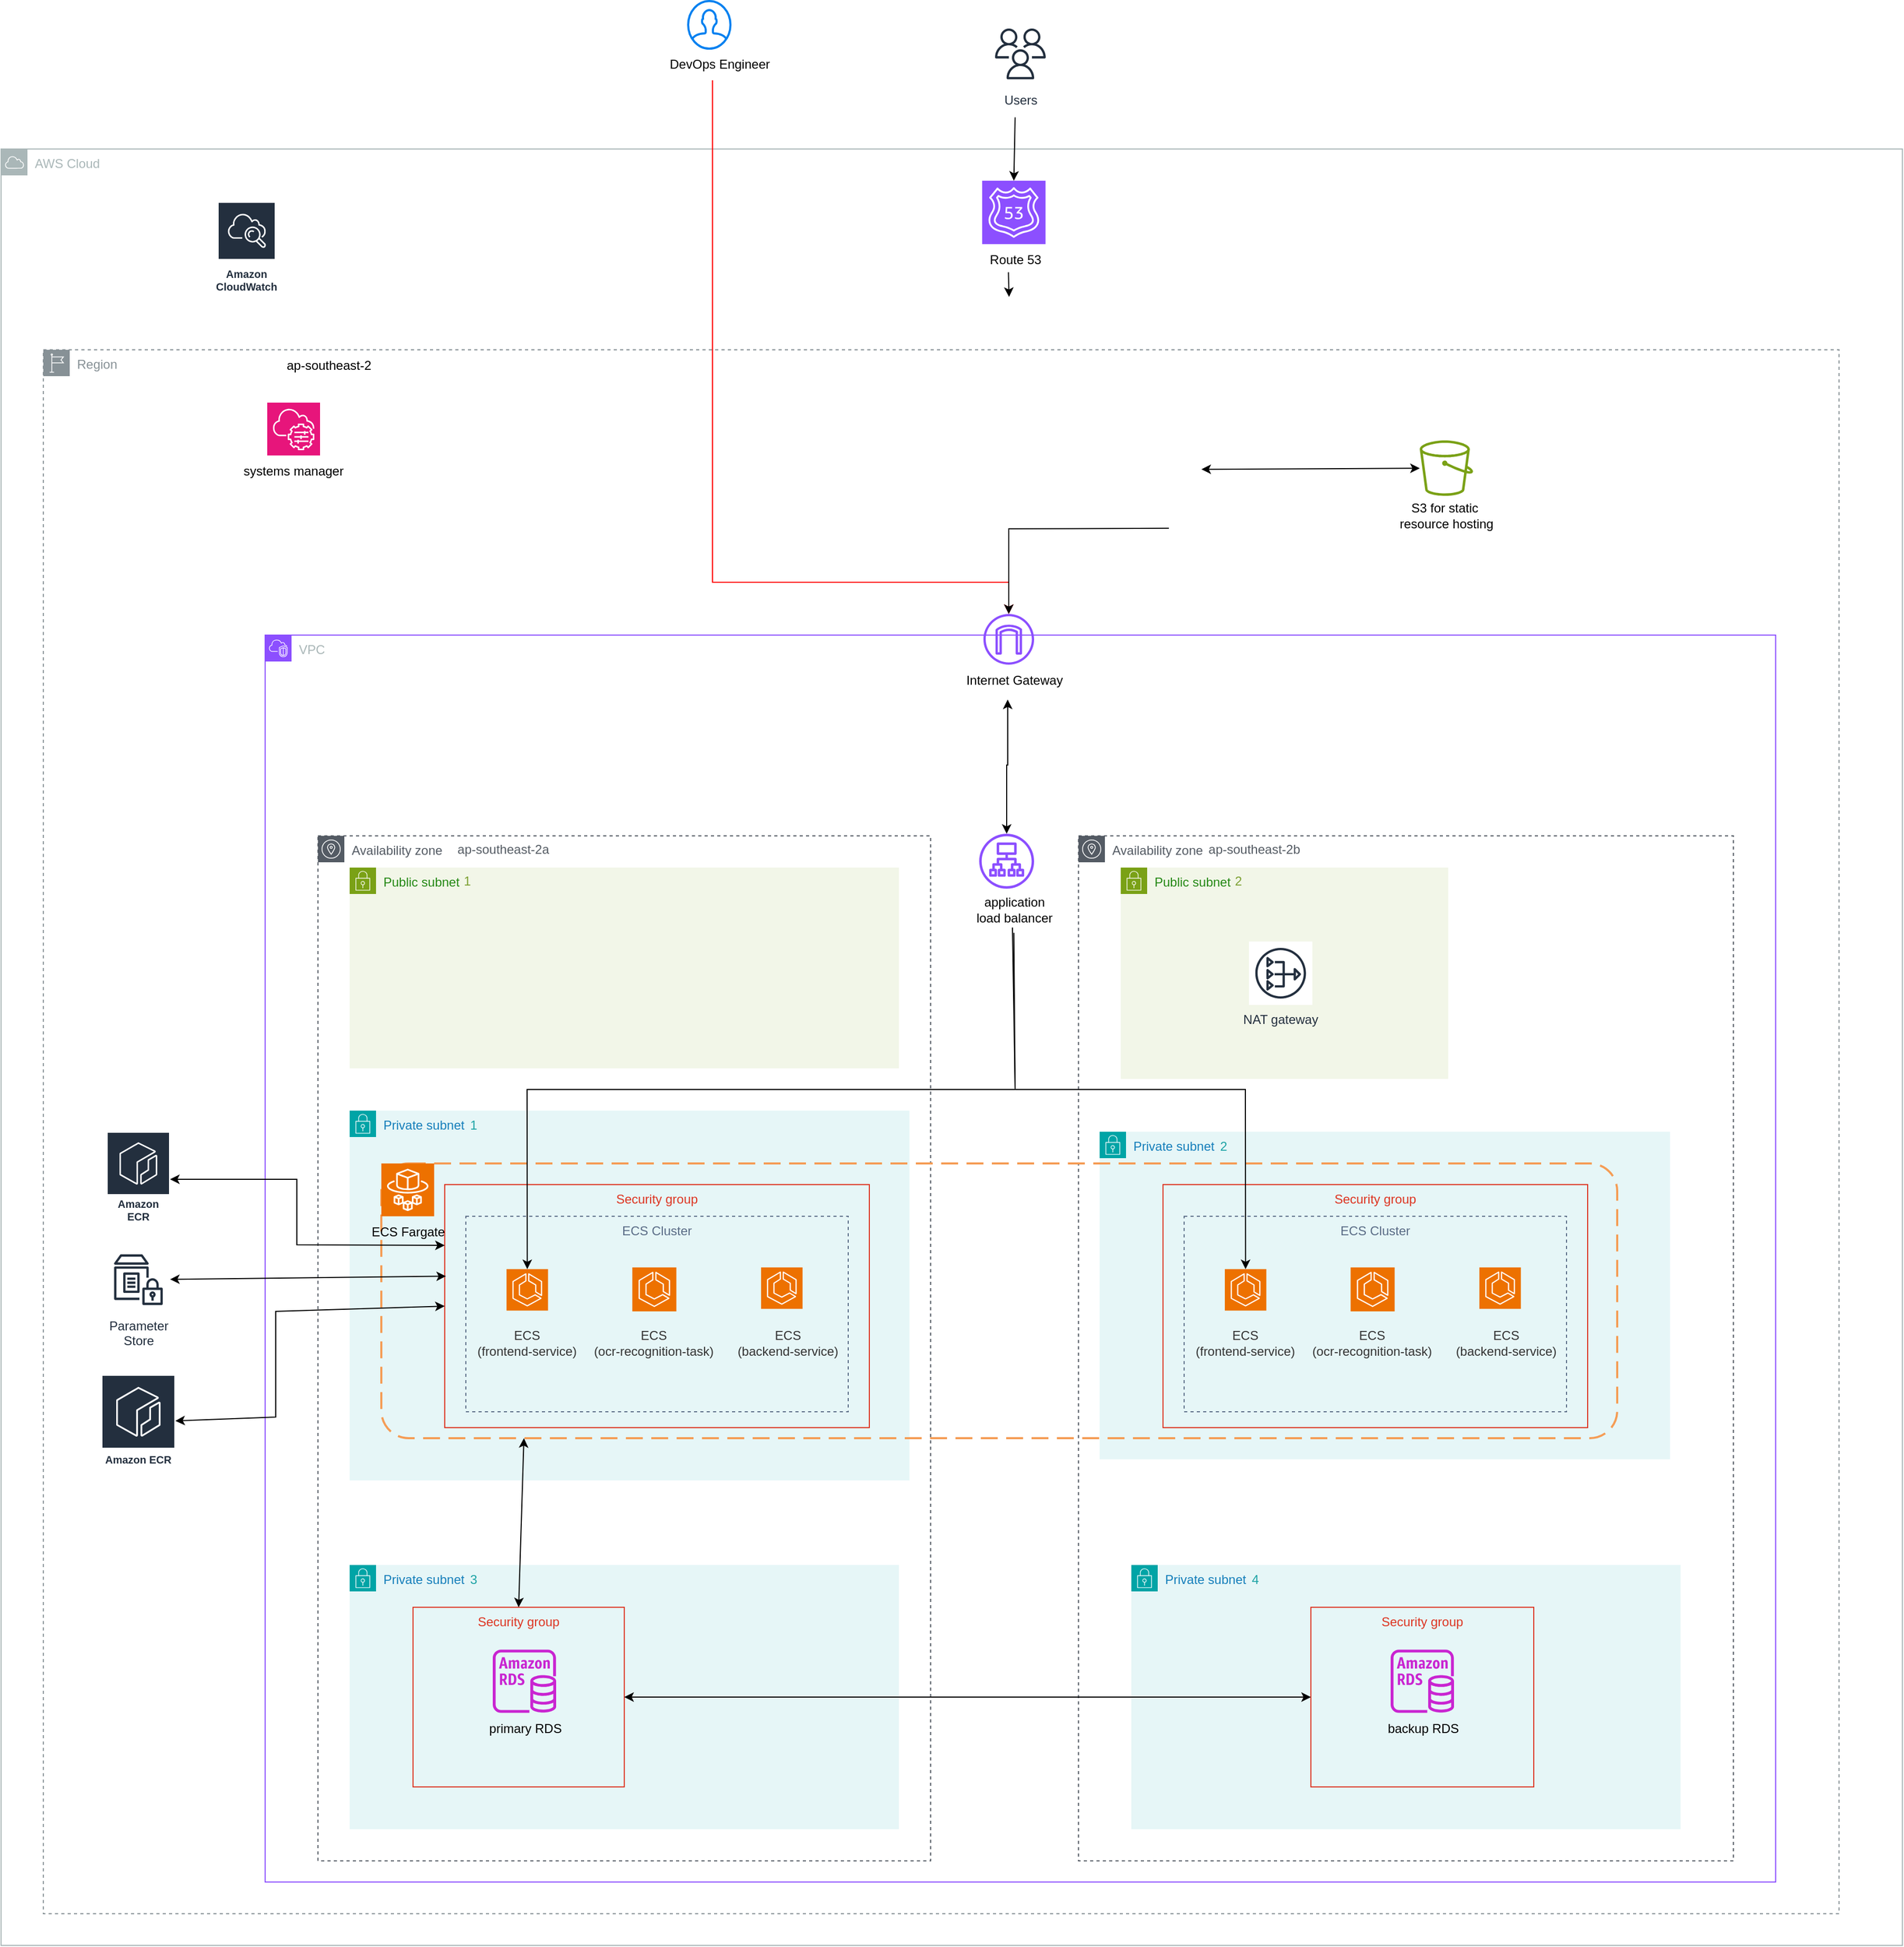 <mxfile version="27.0.6">
  <diagram name="Page-1" id="NZVvb-CScf5ZL6aB-f5V">
    <mxGraphModel dx="2335" dy="2182" grid="1" gridSize="10" guides="1" tooltips="1" connect="1" arrows="1" fold="1" page="1" pageScale="1" pageWidth="827" pageHeight="1169" background="#ffffff" math="0" shadow="0">
      <root>
        <mxCell id="0" />
        <mxCell id="1" parent="0" />
        <mxCell id="lHyy_BqDiXbWExlvF2zH-4" value="Private subnet" style="points=[[0,0],[0.25,0],[0.5,0],[0.75,0],[1,0],[1,0.25],[1,0.5],[1,0.75],[1,1],[0.75,1],[0.5,1],[0.25,1],[0,1],[0,0.75],[0,0.5],[0,0.25]];outlineConnect=0;gradientColor=none;html=1;whiteSpace=wrap;fontSize=12;fontStyle=0;container=1;pointerEvents=0;collapsible=0;recursiveResize=0;shape=mxgraph.aws4.group;grIcon=mxgraph.aws4.group_security_group;grStroke=0;strokeColor=#00A4A6;fillColor=#E6F6F7;verticalAlign=top;align=left;spacingLeft=30;fontColor=#147EBA;dashed=0;" vertex="1" parent="1">
          <mxGeometry x="350" y="830" width="540" height="310" as="geometry" />
        </mxCell>
        <mxCell id="lHyy_BqDiXbWExlvF2zH-5" value="2" style="text;html=1;align=center;verticalAlign=middle;resizable=0;points=[];autosize=1;strokeColor=none;fillColor=none;fontColor=#1DA3A5;" vertex="1" parent="lHyy_BqDiXbWExlvF2zH-4">
          <mxGeometry x="102" y="-1" width="30" height="30" as="geometry" />
        </mxCell>
        <mxCell id="5uDzMRbxscLC0Sf3smg1-1" value="Availability zone" style="sketch=0;outlineConnect=0;gradientColor=none;html=1;whiteSpace=wrap;fontSize=12;fontStyle=0;shape=mxgraph.aws4.group;grIcon=mxgraph.aws4.group_availability_zone;strokeColor=#545B64;fillColor=none;verticalAlign=top;align=left;spacingLeft=30;fontColor=#545B64;dashed=1;" parent="1" vertex="1">
          <mxGeometry x="-390" y="550" width="580" height="970" as="geometry" />
        </mxCell>
        <mxCell id="lHyy_BqDiXbWExlvF2zH-19" value="Security Group" style="fontStyle=0;verticalAlign=top;align=center;spacingTop=-2;fillColor=none;rounded=0;whiteSpace=wrap;html=1;strokeColor=#FF0000;strokeWidth=2;dashed=1;container=0;collapsible=0;expand=0;recursiveResize=0;" vertex="1" parent="1">
          <mxGeometry x="-310" y="840" width="440" height="280" as="geometry" />
        </mxCell>
        <mxCell id="5uDzMRbxscLC0Sf3smg1-2" value="AWS Cloud" style="sketch=0;outlineConnect=0;gradientColor=none;html=1;whiteSpace=wrap;fontSize=12;fontStyle=0;shape=mxgraph.aws4.group;grIcon=mxgraph.aws4.group_aws_cloud;strokeColor=#AAB7B8;fillColor=none;verticalAlign=top;align=left;spacingLeft=30;fontColor=#AAB7B8;dashed=0;" parent="1" vertex="1">
          <mxGeometry x="-690" y="-100" width="1800" height="1700" as="geometry" />
        </mxCell>
        <mxCell id="5uDzMRbxscLC0Sf3smg1-22" value="Availability zone" style="sketch=0;outlineConnect=0;gradientColor=none;html=1;whiteSpace=wrap;fontSize=12;fontStyle=0;shape=mxgraph.aws4.group;grIcon=mxgraph.aws4.group_availability_zone;strokeColor=#545B64;fillColor=none;verticalAlign=top;align=left;spacingLeft=30;fontColor=#545B64;dashed=1;" parent="1" vertex="1">
          <mxGeometry x="330" y="550" width="620" height="970" as="geometry" />
        </mxCell>
        <mxCell id="5uDzMRbxscLC0Sf3smg1-3" value="Region" style="sketch=0;outlineConnect=0;gradientColor=none;html=1;whiteSpace=wrap;fontSize=12;fontStyle=0;shape=mxgraph.aws4.group;grIcon=mxgraph.aws4.group_region;strokeColor=#879196;fillColor=none;verticalAlign=top;align=left;spacingLeft=30;fontColor=#879196;dashed=1;" parent="1" vertex="1">
          <mxGeometry x="-650" y="90" width="1700" height="1480" as="geometry" />
        </mxCell>
        <mxCell id="lHyy_BqDiXbWExlvF2zH-14" value="" style="rounded=1;arcSize=10;dashed=1;fillColor=none;gradientColor=none;dashPattern=8 3 1 3;strokeWidth=2;" vertex="1" parent="1">
          <mxGeometry x="-300" y="980" width="420" height="140" as="geometry" />
        </mxCell>
        <mxCell id="5uDzMRbxscLC0Sf3smg1-5" value="VPC" style="points=[[0,0],[0.25,0],[0.5,0],[0.75,0],[1,0],[1,0.25],[1,0.5],[1,0.75],[1,1],[0.75,1],[0.5,1],[0.25,1],[0,1],[0,0.75],[0,0.5],[0,0.25]];outlineConnect=0;gradientColor=none;html=1;whiteSpace=wrap;fontSize=12;fontStyle=0;container=0;pointerEvents=0;collapsible=0;recursiveResize=0;shape=mxgraph.aws4.group;grIcon=mxgraph.aws4.group_vpc2;strokeColor=#8C4FFF;fillColor=none;verticalAlign=top;align=left;spacingLeft=30;fontColor=#AAB7B8;dashed=0;" parent="1" vertex="1">
          <mxGeometry x="-440" y="360" width="1430" height="1180" as="geometry" />
        </mxCell>
        <mxCell id="5uDzMRbxscLC0Sf3smg1-4" value="ap-southeast-2" style="text;html=1;align=center;verticalAlign=middle;resizable=0;points=[];autosize=1;strokeColor=none;fillColor=none;" parent="1" vertex="1">
          <mxGeometry x="-430" y="90" width="100" height="30" as="geometry" />
        </mxCell>
        <mxCell id="5uDzMRbxscLC0Sf3smg1-6" value="Users" style="sketch=0;outlineConnect=0;fontColor=#232F3E;gradientColor=none;strokeColor=#232F3E;fillColor=#ffffff;dashed=0;verticalLabelPosition=bottom;verticalAlign=top;align=center;html=1;fontSize=12;fontStyle=0;aspect=fixed;shape=mxgraph.aws4.resourceIcon;resIcon=mxgraph.aws4.users;" parent="1" vertex="1">
          <mxGeometry x="245" y="-220" width="60" height="60" as="geometry" />
        </mxCell>
        <mxCell id="5uDzMRbxscLC0Sf3smg1-7" value="" style="endArrow=classic;html=1;rounded=0;entryX=0.5;entryY=0;entryDx=0;entryDy=0;entryPerimeter=0;" parent="1" target="5uDzMRbxscLC0Sf3smg1-10" edge="1">
          <mxGeometry width="50" height="50" relative="1" as="geometry">
            <mxPoint x="270" y="-130" as="sourcePoint" />
            <mxPoint x="160" y="340" as="targetPoint" />
          </mxGeometry>
        </mxCell>
        <mxCell id="5uDzMRbxscLC0Sf3smg1-8" value="" style="html=1;verticalLabelPosition=bottom;align=center;labelBackgroundColor=#ffffff;verticalAlign=top;strokeWidth=2;strokeColor=#0080F0;shadow=0;dashed=0;shape=mxgraph.ios7.icons.user;" parent="1" vertex="1">
          <mxGeometry x="-39.5" y="-240" width="40" height="45" as="geometry" />
        </mxCell>
        <mxCell id="5uDzMRbxscLC0Sf3smg1-9" value="DevOps Engineer" style="text;html=1;align=center;verticalAlign=middle;resizable=0;points=[];autosize=1;strokeColor=none;fillColor=none;" parent="1" vertex="1">
          <mxGeometry x="-70" y="-195" width="120" height="30" as="geometry" />
        </mxCell>
        <mxCell id="5uDzMRbxscLC0Sf3smg1-10" value="" style="sketch=0;points=[[0,0,0],[0.25,0,0],[0.5,0,0],[0.75,0,0],[1,0,0],[0,1,0],[0.25,1,0],[0.5,1,0],[0.75,1,0],[1,1,0],[0,0.25,0],[0,0.5,0],[0,0.75,0],[1,0.25,0],[1,0.5,0],[1,0.75,0]];outlineConnect=0;fontColor=#232F3E;fillColor=#8C4FFF;strokeColor=#ffffff;dashed=0;verticalLabelPosition=bottom;verticalAlign=top;align=center;html=1;fontSize=12;fontStyle=0;aspect=fixed;shape=mxgraph.aws4.resourceIcon;resIcon=mxgraph.aws4.route_53;" parent="1" vertex="1">
          <mxGeometry x="238.79" y="-70" width="60" height="60" as="geometry" />
        </mxCell>
        <mxCell id="5uDzMRbxscLC0Sf3smg1-11" value="Route 53" style="text;html=1;align=center;verticalAlign=middle;resizable=0;points=[];autosize=1;strokeColor=none;fillColor=none;" parent="1" vertex="1">
          <mxGeometry x="235" y="-10" width="70" height="30" as="geometry" />
        </mxCell>
        <mxCell id="5uDzMRbxscLC0Sf3smg1-12" value="" style="endArrow=classic;html=1;rounded=0;exitX=0.446;exitY=1;exitDx=0;exitDy=0;exitPerimeter=0;edgeStyle=orthogonalEdgeStyle;strokeColor=#FF0000;" parent="1" source="5uDzMRbxscLC0Sf3smg1-9" target="5uDzMRbxscLC0Sf3smg1-21" edge="1">
          <mxGeometry width="50" height="50" relative="1" as="geometry">
            <mxPoint x="91" y="80" as="sourcePoint" />
            <mxPoint x="141" y="30" as="targetPoint" />
            <Array as="points">
              <mxPoint x="-16" y="310" />
              <mxPoint x="264" y="310" />
            </Array>
          </mxGeometry>
        </mxCell>
        <mxCell id="5uDzMRbxscLC0Sf3smg1-14" value="" style="sketch=0;outlineConnect=0;fontColor=#232F3E;gradientColor=none;fillColor=#7AA116;strokeColor=none;dashed=0;verticalLabelPosition=bottom;verticalAlign=top;align=center;html=1;fontSize=12;fontStyle=0;aspect=fixed;pointerEvents=1;shape=mxgraph.aws4.bucket;" parent="1" vertex="1">
          <mxGeometry x="653.07" y="175.75" width="50.48" height="52.5" as="geometry" />
        </mxCell>
        <mxCell id="5uDzMRbxscLC0Sf3smg1-15" value="S3 for static&amp;nbsp;&lt;div&gt;resource hosting&lt;/div&gt;" style="text;html=1;align=center;verticalAlign=middle;resizable=0;points=[];autosize=1;strokeColor=none;fillColor=none;" parent="1" vertex="1">
          <mxGeometry x="623.31" y="227" width="110" height="40" as="geometry" />
        </mxCell>
        <mxCell id="5uDzMRbxscLC0Sf3smg1-19" value="Private subnet" style="points=[[0,0],[0.25,0],[0.5,0],[0.75,0],[1,0],[1,0.25],[1,0.5],[1,0.75],[1,1],[0.75,1],[0.5,1],[0.25,1],[0,1],[0,0.75],[0,0.5],[0,0.25]];outlineConnect=0;gradientColor=none;html=1;whiteSpace=wrap;fontSize=12;fontStyle=0;container=1;pointerEvents=0;collapsible=0;recursiveResize=0;shape=mxgraph.aws4.group;grIcon=mxgraph.aws4.group_security_group;grStroke=0;strokeColor=#00A4A6;fillColor=#E6F6F7;verticalAlign=top;align=left;spacingLeft=30;fontColor=#147EBA;dashed=0;" parent="1" vertex="1">
          <mxGeometry x="-360" y="810" width="530" height="350" as="geometry" />
        </mxCell>
        <mxCell id="lHyy_BqDiXbWExlvF2zH-26" value="" style="rounded=1;arcSize=10;dashed=1;strokeColor=#F59D56;fillColor=none;gradientColor=none;dashPattern=8 4;strokeWidth=2;" vertex="1" parent="5uDzMRbxscLC0Sf3smg1-19">
          <mxGeometry x="30" y="50" width="1170" height="260" as="geometry" />
        </mxCell>
        <mxCell id="5uDzMRbxscLC0Sf3smg1-20" value="1" style="text;html=1;align=center;verticalAlign=middle;resizable=0;points=[];autosize=1;strokeColor=none;fillColor=none;fontColor=#1DA3A5;" parent="5uDzMRbxscLC0Sf3smg1-19" vertex="1">
          <mxGeometry x="102" y="-1" width="30" height="30" as="geometry" />
        </mxCell>
        <mxCell id="lHyy_BqDiXbWExlvF2zH-35" value="" style="group" vertex="1" connectable="0" parent="5uDzMRbxscLC0Sf3smg1-19">
          <mxGeometry x="90" y="70" width="402" height="230" as="geometry" />
        </mxCell>
        <mxCell id="lHyy_BqDiXbWExlvF2zH-32" value="Security group" style="fillColor=none;strokeColor=#DD3522;verticalAlign=top;fontStyle=0;fontColor=#DD3522;whiteSpace=wrap;html=1;" vertex="1" parent="lHyy_BqDiXbWExlvF2zH-35">
          <mxGeometry width="402" height="230" as="geometry" />
        </mxCell>
        <mxCell id="lHyy_BqDiXbWExlvF2zH-33" value="ECS Cluster" style="fillColor=none;strokeColor=#5A6C86;dashed=1;verticalAlign=top;fontStyle=0;fontColor=#5A6C86;whiteSpace=wrap;html=1;" vertex="1" parent="lHyy_BqDiXbWExlvF2zH-35">
          <mxGeometry x="20" y="30" width="362" height="185" as="geometry" />
        </mxCell>
        <mxCell id="lHyy_BqDiXbWExlvF2zH-16" value="ECS&lt;div&gt;(frontend-service)&lt;/div&gt;" style="whiteSpace=wrap;html=1;fillColor=none;fontColor=#333333;strokeColor=none;" vertex="1" parent="lHyy_BqDiXbWExlvF2zH-35">
          <mxGeometry x="23.18" y="140" width="110" height="19.41" as="geometry" />
        </mxCell>
        <mxCell id="lHyy_BqDiXbWExlvF2zH-17" value="" style="sketch=0;points=[[0,0,0],[0.25,0,0],[0.5,0,0],[0.75,0,0],[1,0,0],[0,1,0],[0.25,1,0],[0.5,1,0],[0.75,1,0],[1,1,0],[0,0.25,0],[0,0.5,0],[0,0.75,0],[1,0.25,0],[1,0.5,0],[1,0.75,0]];outlineConnect=0;fontColor=#232F3E;fillColor=#ED7100;strokeColor=#ffffff;dashed=0;verticalLabelPosition=bottom;verticalAlign=top;align=center;html=1;fontSize=12;fontStyle=0;aspect=fixed;shape=mxgraph.aws4.resourceIcon;resIcon=mxgraph.aws4.ecs;" vertex="1" parent="lHyy_BqDiXbWExlvF2zH-35">
          <mxGeometry x="58.54" y="80.003" width="39.286" height="39.286" as="geometry" />
        </mxCell>
        <mxCell id="lHyy_BqDiXbWExlvF2zH-8" value="" style="group" vertex="1" connectable="0" parent="lHyy_BqDiXbWExlvF2zH-35">
          <mxGeometry x="272" y="60" width="130" height="110" as="geometry" />
        </mxCell>
        <mxCell id="lHyy_BqDiXbWExlvF2zH-9" value="ECS&lt;div&gt;(backend-service)&lt;/div&gt;" style="whiteSpace=wrap;html=1;fillColor=none;fontColor=#333333;strokeColor=none;" vertex="1" parent="lHyy_BqDiXbWExlvF2zH-8">
          <mxGeometry x="-12" y="80" width="130" height="19.41" as="geometry" />
        </mxCell>
        <mxCell id="lHyy_BqDiXbWExlvF2zH-10" value="" style="sketch=0;points=[[0,0,0],[0.25,0,0],[0.5,0,0],[0.75,0,0],[1,0,0],[0,1,0],[0.25,1,0],[0.5,1,0],[0.75,1,0],[1,1,0],[0,0.25,0],[0,0.5,0],[0,0.75,0],[1,0.25,0],[1,0.5,0],[1,0.75,0]];outlineConnect=0;fontColor=#232F3E;fillColor=#ED7100;strokeColor=#ffffff;dashed=0;verticalLabelPosition=bottom;verticalAlign=top;align=center;html=1;fontSize=12;fontStyle=0;aspect=fixed;shape=mxgraph.aws4.resourceIcon;resIcon=mxgraph.aws4.ecs;" vertex="1" parent="lHyy_BqDiXbWExlvF2zH-8">
          <mxGeometry x="27.5" y="18.333" width="39.286" height="39.286" as="geometry" />
        </mxCell>
        <mxCell id="5uDzMRbxscLC0Sf3smg1-51" value="" style="group" parent="lHyy_BqDiXbWExlvF2zH-8" vertex="1" connectable="0">
          <mxGeometry x="-122" width="140" height="110" as="geometry" />
        </mxCell>
        <mxCell id="5uDzMRbxscLC0Sf3smg1-54" value="ECS&lt;div&gt;(ocr-recognition-task)&lt;/div&gt;" style="whiteSpace=wrap;html=1;fillColor=none;fontColor=#333333;strokeColor=none;" parent="5uDzMRbxscLC0Sf3smg1-51" vertex="1">
          <mxGeometry x="-21.538" y="80" width="140" height="19.41" as="geometry" />
        </mxCell>
        <mxCell id="lHyy_BqDiXbWExlvF2zH-3" value="" style="sketch=0;points=[[0,0,0],[0.25,0,0],[0.5,0,0],[0.75,0,0],[1,0,0],[0,1,0],[0.25,1,0],[0.5,1,0],[0.75,1,0],[1,1,0],[0,0.25,0],[0,0.5,0],[0,0.75,0],[1,0.25,0],[1,0.5,0],[1,0.75,0]];outlineConnect=0;fontColor=#232F3E;fillColor=#ED7100;strokeColor=#ffffff;dashed=0;verticalLabelPosition=bottom;verticalAlign=top;align=center;html=1;fontSize=12;fontStyle=0;aspect=fixed;shape=mxgraph.aws4.resourceIcon;resIcon=mxgraph.aws4.ecs;" vertex="1" parent="5uDzMRbxscLC0Sf3smg1-51">
          <mxGeometry x="27.63" y="18.33" width="41.67" height="41.67" as="geometry" />
        </mxCell>
        <mxCell id="5uDzMRbxscLC0Sf3smg1-17" value="" style="endArrow=classic;startArrow=classic;html=1;rounded=0;" parent="1" target="5uDzMRbxscLC0Sf3smg1-14" edge="1">
          <mxGeometry width="50" height="50" relative="1" as="geometry">
            <mxPoint x="446.384" y="203.133" as="sourcePoint" />
            <mxPoint x="128.31" y="182" as="targetPoint" />
          </mxGeometry>
        </mxCell>
        <mxCell id="5uDzMRbxscLC0Sf3smg1-21" value="" style="sketch=0;outlineConnect=0;fontColor=#232F3E;gradientColor=none;fillColor=#8C4FFF;strokeColor=none;dashed=0;verticalLabelPosition=bottom;verticalAlign=top;align=center;html=1;fontSize=12;fontStyle=0;aspect=fixed;pointerEvents=1;shape=mxgraph.aws4.internet_gateway;" parent="1" vertex="1">
          <mxGeometry x="240.0" y="340" width="48" height="48" as="geometry" />
        </mxCell>
        <mxCell id="5uDzMRbxscLC0Sf3smg1-23" value="Internet Gateway" style="text;html=1;align=center;verticalAlign=middle;resizable=0;points=[];autosize=1;strokeColor=none;fillColor=none;" parent="1" vertex="1">
          <mxGeometry x="213.79" y="388" width="110" height="30" as="geometry" />
        </mxCell>
        <mxCell id="5uDzMRbxscLC0Sf3smg1-24" value="Public subnet" style="points=[[0,0],[0.25,0],[0.5,0],[0.75,0],[1,0],[1,0.25],[1,0.5],[1,0.75],[1,1],[0.75,1],[0.5,1],[0.25,1],[0,1],[0,0.75],[0,0.5],[0,0.25]];outlineConnect=0;gradientColor=none;html=1;whiteSpace=wrap;fontSize=12;fontStyle=0;container=1;pointerEvents=0;collapsible=0;recursiveResize=0;shape=mxgraph.aws4.group;grIcon=mxgraph.aws4.group_security_group;grStroke=0;strokeColor=#7AA116;fillColor=#F2F6E8;verticalAlign=top;align=left;spacingLeft=30;fontColor=#248814;dashed=0;" parent="1" vertex="1">
          <mxGeometry x="-360" y="580" width="520" height="190" as="geometry" />
        </mxCell>
        <mxCell id="5uDzMRbxscLC0Sf3smg1-25" value="1" style="text;html=1;align=center;verticalAlign=middle;resizable=0;points=[];autosize=1;strokeColor=none;fillColor=none;fontColor=#7CA032;" parent="5uDzMRbxscLC0Sf3smg1-24" vertex="1">
          <mxGeometry x="96" y="-2" width="30" height="30" as="geometry" />
        </mxCell>
        <mxCell id="5uDzMRbxscLC0Sf3smg1-29" value="Public subnet" style="points=[[0,0],[0.25,0],[0.5,0],[0.75,0],[1,0],[1,0.25],[1,0.5],[1,0.75],[1,1],[0.75,1],[0.5,1],[0.25,1],[0,1],[0,0.75],[0,0.5],[0,0.25]];outlineConnect=0;gradientColor=none;html=1;whiteSpace=wrap;fontSize=12;fontStyle=0;container=1;pointerEvents=0;collapsible=0;recursiveResize=0;shape=mxgraph.aws4.group;grIcon=mxgraph.aws4.group_security_group;grStroke=0;strokeColor=#7AA116;fillColor=#F2F6E8;verticalAlign=top;align=left;spacingLeft=30;fontColor=#248814;dashed=0;" parent="1" vertex="1">
          <mxGeometry x="370" y="580" width="310" height="200" as="geometry" />
        </mxCell>
        <mxCell id="5uDzMRbxscLC0Sf3smg1-30" value="2" style="text;html=1;align=center;verticalAlign=middle;resizable=0;points=[];autosize=1;strokeColor=none;fillColor=none;fontColor=#7CA032;" parent="5uDzMRbxscLC0Sf3smg1-29" vertex="1">
          <mxGeometry x="96" y="-2" width="30" height="30" as="geometry" />
        </mxCell>
        <mxCell id="5uDzMRbxscLC0Sf3smg1-31" value="Private subnet" style="points=[[0,0],[0.25,0],[0.5,0],[0.75,0],[1,0],[1,0.25],[1,0.5],[1,0.75],[1,1],[0.75,1],[0.5,1],[0.25,1],[0,1],[0,0.75],[0,0.5],[0,0.25]];outlineConnect=0;gradientColor=none;html=1;whiteSpace=wrap;fontSize=12;fontStyle=0;container=1;pointerEvents=0;collapsible=0;recursiveResize=0;shape=mxgraph.aws4.group;grIcon=mxgraph.aws4.group_security_group;grStroke=0;strokeColor=#00A4A6;fillColor=#E6F6F7;verticalAlign=top;align=left;spacingLeft=30;fontColor=#147EBA;dashed=0;" parent="1" vertex="1">
          <mxGeometry x="-360" y="1240" width="520" height="250" as="geometry" />
        </mxCell>
        <mxCell id="5uDzMRbxscLC0Sf3smg1-32" value="Security group" style="fillColor=none;strokeColor=#DD3522;verticalAlign=top;fontStyle=0;fontColor=#DD3522;whiteSpace=wrap;html=1;" parent="5uDzMRbxscLC0Sf3smg1-31" vertex="1">
          <mxGeometry x="60" y="40" width="200" height="170" as="geometry" />
        </mxCell>
        <mxCell id="5uDzMRbxscLC0Sf3smg1-33" value="3" style="text;html=1;align=center;verticalAlign=middle;resizable=0;points=[];autosize=1;strokeColor=none;fillColor=none;fontColor=#1DA3A5;" parent="5uDzMRbxscLC0Sf3smg1-31" vertex="1">
          <mxGeometry x="102" y="-1" width="30" height="30" as="geometry" />
        </mxCell>
        <mxCell id="5uDzMRbxscLC0Sf3smg1-34" value="" style="sketch=0;outlineConnect=0;fontColor=#232F3E;gradientColor=none;fillColor=#C925D1;strokeColor=none;dashed=0;verticalLabelPosition=bottom;verticalAlign=top;align=center;html=1;fontSize=12;fontStyle=0;aspect=fixed;pointerEvents=1;shape=mxgraph.aws4.rds_instance;" parent="5uDzMRbxscLC0Sf3smg1-31" vertex="1">
          <mxGeometry x="135.5" y="80" width="60" height="60" as="geometry" />
        </mxCell>
        <mxCell id="5uDzMRbxscLC0Sf3smg1-35" value="primary RDS" style="text;html=1;align=center;verticalAlign=middle;resizable=0;points=[];autosize=1;strokeColor=none;fillColor=none;" parent="5uDzMRbxscLC0Sf3smg1-31" vertex="1">
          <mxGeometry x="120.5" y="140" width="90" height="30" as="geometry" />
        </mxCell>
        <mxCell id="5uDzMRbxscLC0Sf3smg1-36" value="Private subnet" style="points=[[0,0],[0.25,0],[0.5,0],[0.75,0],[1,0],[1,0.25],[1,0.5],[1,0.75],[1,1],[0.75,1],[0.5,1],[0.25,1],[0,1],[0,0.75],[0,0.5],[0,0.25]];outlineConnect=0;gradientColor=none;html=1;whiteSpace=wrap;fontSize=12;fontStyle=0;container=1;pointerEvents=0;collapsible=0;recursiveResize=0;shape=mxgraph.aws4.group;grIcon=mxgraph.aws4.group_security_group;grStroke=0;strokeColor=#00A4A6;fillColor=#E6F6F7;verticalAlign=top;align=left;spacingLeft=30;fontColor=#147EBA;dashed=0;" parent="1" vertex="1">
          <mxGeometry x="380" y="1240" width="520" height="250" as="geometry" />
        </mxCell>
        <mxCell id="5uDzMRbxscLC0Sf3smg1-37" value="4" style="text;html=1;align=center;verticalAlign=middle;resizable=0;points=[];autosize=1;strokeColor=none;fillColor=none;fontColor=#1DA3A5;" parent="5uDzMRbxscLC0Sf3smg1-36" vertex="1">
          <mxGeometry x="102" y="-1" width="30" height="30" as="geometry" />
        </mxCell>
        <mxCell id="5uDzMRbxscLC0Sf3smg1-38" value="Security group" style="fillColor=none;strokeColor=#DD3522;verticalAlign=top;fontStyle=0;fontColor=#DD3522;whiteSpace=wrap;html=1;" parent="5uDzMRbxscLC0Sf3smg1-36" vertex="1">
          <mxGeometry x="170" y="40" width="211" height="170" as="geometry" />
        </mxCell>
        <mxCell id="5uDzMRbxscLC0Sf3smg1-45" value="" style="sketch=0;outlineConnect=0;fontColor=#232F3E;gradientColor=none;fillColor=#C925D1;strokeColor=none;dashed=0;verticalLabelPosition=bottom;verticalAlign=top;align=center;html=1;fontSize=12;fontStyle=0;aspect=fixed;pointerEvents=1;shape=mxgraph.aws4.rds_instance;" parent="5uDzMRbxscLC0Sf3smg1-36" vertex="1">
          <mxGeometry x="245.5" y="80" width="60" height="60" as="geometry" />
        </mxCell>
        <mxCell id="5uDzMRbxscLC0Sf3smg1-58" value="backup RDS" style="text;html=1;align=center;verticalAlign=middle;resizable=0;points=[];autosize=1;strokeColor=none;fillColor=none;" parent="5uDzMRbxscLC0Sf3smg1-36" vertex="1">
          <mxGeometry x="230.5" y="140" width="90" height="30" as="geometry" />
        </mxCell>
        <mxCell id="5uDzMRbxscLC0Sf3smg1-39" value="" style="endArrow=classic;html=1;rounded=0;exitX=0.51;exitY=0.897;exitDx=0;exitDy=0;exitPerimeter=0;edgeStyle=orthogonalEdgeStyle;" parent="1" target="5uDzMRbxscLC0Sf3smg1-21" edge="1">
          <mxGeometry width="50" height="50" relative="1" as="geometry">
            <mxPoint x="415.59" y="258.91" as="sourcePoint" />
            <mxPoint x="284.39" y="374" as="targetPoint" />
          </mxGeometry>
        </mxCell>
        <mxCell id="5uDzMRbxscLC0Sf3smg1-40" value="ap-southeast-2a" style="text;html=1;align=center;verticalAlign=middle;resizable=0;points=[];autosize=1;strokeColor=none;fillColor=none;fontColor=#545B63;" parent="1" vertex="1">
          <mxGeometry x="-270" y="548" width="110" height="30" as="geometry" />
        </mxCell>
        <mxCell id="5uDzMRbxscLC0Sf3smg1-41" value="ap-southeast-2b" style="text;html=1;align=center;verticalAlign=middle;resizable=0;points=[];autosize=1;strokeColor=none;fillColor=none;fontColor=#545B63;" parent="1" vertex="1">
          <mxGeometry x="441.39" y="548" width="110" height="30" as="geometry" />
        </mxCell>
        <mxCell id="5uDzMRbxscLC0Sf3smg1-42" value="" style="sketch=0;outlineConnect=0;fontColor=#232F3E;gradientColor=none;fillColor=#8C4FFF;strokeColor=none;dashed=0;verticalLabelPosition=bottom;verticalAlign=top;align=center;html=1;fontSize=12;fontStyle=0;aspect=fixed;pointerEvents=1;shape=mxgraph.aws4.application_load_balancer;" parent="1" vertex="1">
          <mxGeometry x="236" y="548" width="52" height="52" as="geometry" />
        </mxCell>
        <mxCell id="5uDzMRbxscLC0Sf3smg1-43" value="application&lt;div&gt;load balancer&lt;/div&gt;" style="text;html=1;align=center;verticalAlign=middle;resizable=0;points=[];autosize=1;strokeColor=none;fillColor=none;" parent="1" vertex="1">
          <mxGeometry x="218.79" y="600" width="100" height="40" as="geometry" />
        </mxCell>
        <mxCell id="5uDzMRbxscLC0Sf3smg1-44" value="NAT gateway" style="sketch=0;outlineConnect=0;fontColor=#232F3E;gradientColor=none;strokeColor=#232F3E;fillColor=#ffffff;dashed=0;verticalLabelPosition=bottom;verticalAlign=top;align=center;html=1;fontSize=12;fontStyle=0;aspect=fixed;shape=mxgraph.aws4.resourceIcon;resIcon=mxgraph.aws4.nat_gateway;" parent="1" vertex="1">
          <mxGeometry x="491.39" y="650" width="60" height="60" as="geometry" />
        </mxCell>
        <mxCell id="5uDzMRbxscLC0Sf3smg1-59" value="" style="endArrow=classic;startArrow=classic;html=1;rounded=0;exitX=0.5;exitY=0;exitDx=0;exitDy=0;entryX=0.25;entryY=1;entryDx=0;entryDy=0;" parent="1" source="5uDzMRbxscLC0Sf3smg1-32" target="lHyy_BqDiXbWExlvF2zH-14" edge="1">
          <mxGeometry width="50" height="50" relative="1" as="geometry">
            <mxPoint x="270" y="1010" as="sourcePoint" />
            <mxPoint x="-200" y="1080.0" as="targetPoint" />
          </mxGeometry>
        </mxCell>
        <mxCell id="5uDzMRbxscLC0Sf3smg1-60" value="" style="endArrow=classic;startArrow=classic;html=1;rounded=0;exitX=1;exitY=0.5;exitDx=0;exitDy=0;entryX=0;entryY=0.5;entryDx=0;entryDy=0;" parent="1" source="5uDzMRbxscLC0Sf3smg1-32" target="5uDzMRbxscLC0Sf3smg1-38" edge="1">
          <mxGeometry width="50" height="50" relative="1" as="geometry">
            <mxPoint x="270" y="1010" as="sourcePoint" />
            <mxPoint x="320" y="960" as="targetPoint" />
          </mxGeometry>
        </mxCell>
        <mxCell id="5uDzMRbxscLC0Sf3smg1-62" value="" style="endArrow=classic;html=1;rounded=0;exitX=0.41;exitY=0.887;exitDx=0;exitDy=0;exitPerimeter=0;" parent="1" source="5uDzMRbxscLC0Sf3smg1-11" edge="1">
          <mxGeometry width="50" height="50" relative="1" as="geometry">
            <mxPoint x="264" y="17" as="sourcePoint" />
            <mxPoint x="264.27" y="40" as="targetPoint" />
          </mxGeometry>
        </mxCell>
        <mxCell id="5uDzMRbxscLC0Sf3smg1-65" value="" style="endArrow=classic;html=1;rounded=0;exitX=0.447;exitY=1.1;exitDx=0;exitDy=0;exitPerimeter=0;edgeStyle=orthogonalEdgeStyle;startArrow=classic;startFill=1;" parent="1" source="5uDzMRbxscLC0Sf3smg1-23" target="5uDzMRbxscLC0Sf3smg1-42" edge="1">
          <mxGeometry width="50" height="50" relative="1" as="geometry">
            <mxPoint x="270" y="940" as="sourcePoint" />
            <mxPoint x="320" y="890" as="targetPoint" />
          </mxGeometry>
        </mxCell>
        <mxCell id="lHyy_BqDiXbWExlvF2zH-11" value="" style="sketch=0;points=[[0,0,0],[0.25,0,0],[0.5,0,0],[0.75,0,0],[1,0,0],[0,1,0],[0.25,1,0],[0.5,1,0],[0.75,1,0],[1,1,0],[0,0.25,0],[0,0.5,0],[0,0.75,0],[1,0.25,0],[1,0.5,0],[1,0.75,0]];points=[[0,0,0],[0.25,0,0],[0.5,0,0],[0.75,0,0],[1,0,0],[0,1,0],[0.25,1,0],[0.5,1,0],[0.75,1,0],[1,1,0],[0,0.25,0],[0,0.5,0],[0,0.75,0],[1,0.25,0],[1,0.5,0],[1,0.75,0]];outlineConnect=0;fontColor=#232F3E;fillColor=#E7157B;strokeColor=#ffffff;dashed=0;verticalLabelPosition=bottom;verticalAlign=top;align=center;html=1;fontSize=12;fontStyle=0;aspect=fixed;shape=mxgraph.aws4.resourceIcon;resIcon=mxgraph.aws4.systems_manager;" vertex="1" parent="1">
          <mxGeometry x="-438" y="140" width="50" height="50" as="geometry" />
        </mxCell>
        <mxCell id="lHyy_BqDiXbWExlvF2zH-12" value="systems manager" style="text;html=1;align=center;verticalAlign=middle;whiteSpace=wrap;rounded=0;" vertex="1" parent="1">
          <mxGeometry x="-473" y="190" width="120" height="30" as="geometry" />
        </mxCell>
        <mxCell id="lHyy_BqDiXbWExlvF2zH-13" value="Amazon CloudWatch" style="sketch=0;outlineConnect=0;fontColor=#232F3E;gradientColor=none;strokeColor=#ffffff;fillColor=#232F3E;dashed=0;verticalLabelPosition=middle;verticalAlign=bottom;align=center;html=1;whiteSpace=wrap;fontSize=10;fontStyle=1;spacing=3;shape=mxgraph.aws4.productIcon;prIcon=mxgraph.aws4.cloudwatch;" vertex="1" parent="1">
          <mxGeometry x="-485" y="-50" width="55" height="90" as="geometry" />
        </mxCell>
        <mxCell id="lHyy_BqDiXbWExlvF2zH-24" value="Amazon ECR" style="sketch=0;outlineConnect=0;fontColor=#232F3E;gradientColor=none;strokeColor=#ffffff;fillColor=#232F3E;dashed=0;verticalLabelPosition=middle;verticalAlign=bottom;align=center;html=1;whiteSpace=wrap;fontSize=10;fontStyle=1;spacing=3;shape=mxgraph.aws4.productIcon;prIcon=mxgraph.aws4.ecr;" vertex="1" parent="1">
          <mxGeometry x="-590" y="830" width="60" height="90" as="geometry" />
        </mxCell>
        <mxCell id="lHyy_BqDiXbWExlvF2zH-25" value="" style="sketch=0;points=[[0,0,0],[0.25,0,0],[0.5,0,0],[0.75,0,0],[1,0,0],[0,1,0],[0.25,1,0],[0.5,1,0],[0.75,1,0],[1,1,0],[0,0.25,0],[0,0.5,0],[0,0.75,0],[1,0.25,0],[1,0.5,0],[1,0.75,0]];outlineConnect=0;fontColor=#232F3E;fillColor=#ED7100;strokeColor=#ffffff;dashed=0;verticalLabelPosition=bottom;verticalAlign=top;align=center;html=1;fontSize=12;fontStyle=0;aspect=fixed;shape=mxgraph.aws4.resourceIcon;resIcon=mxgraph.aws4.fargate;" vertex="1" parent="1">
          <mxGeometry x="-330" y="860" width="50" height="50" as="geometry" />
        </mxCell>
        <mxCell id="lHyy_BqDiXbWExlvF2zH-28" value="ECS Fargate" style="text;html=1;align=center;verticalAlign=middle;resizable=0;points=[];autosize=1;strokeColor=none;fillColor=none;" vertex="1" parent="1">
          <mxGeometry x="-350" y="910" width="90" height="30" as="geometry" />
        </mxCell>
        <mxCell id="lHyy_BqDiXbWExlvF2zH-29" value="Parameter&#xa;Store" style="sketch=0;outlineConnect=0;fontColor=#232F3E;gradientColor=none;strokeColor=#232F3E;fillColor=#ffffff;dashed=0;verticalLabelPosition=bottom;verticalAlign=top;align=center;html=1;fontSize=12;fontStyle=0;aspect=fixed;shape=mxgraph.aws4.resourceIcon;resIcon=mxgraph.aws4.parameter_store;" vertex="1" parent="1">
          <mxGeometry x="-590" y="940" width="60" height="60" as="geometry" />
        </mxCell>
        <mxCell id="lHyy_BqDiXbWExlvF2zH-30" value="Amazon ECR" style="sketch=0;outlineConnect=0;fontColor=#232F3E;gradientColor=none;strokeColor=#ffffff;fillColor=#232F3E;dashed=0;verticalLabelPosition=middle;verticalAlign=bottom;align=center;html=1;whiteSpace=wrap;fontSize=10;fontStyle=1;spacing=3;shape=mxgraph.aws4.productIcon;prIcon=mxgraph.aws4.ecr;" vertex="1" parent="1">
          <mxGeometry x="-595" y="1060" width="70" height="90" as="geometry" />
        </mxCell>
        <mxCell id="lHyy_BqDiXbWExlvF2zH-36" value="" style="group" vertex="1" connectable="0" parent="1">
          <mxGeometry x="410" y="880" width="402" height="230" as="geometry" />
        </mxCell>
        <mxCell id="lHyy_BqDiXbWExlvF2zH-37" value="Security group" style="fillColor=none;strokeColor=#DD3522;verticalAlign=top;fontStyle=0;fontColor=#DD3522;whiteSpace=wrap;html=1;" vertex="1" parent="lHyy_BqDiXbWExlvF2zH-36">
          <mxGeometry width="402" height="230" as="geometry" />
        </mxCell>
        <mxCell id="lHyy_BqDiXbWExlvF2zH-38" value="ECS Cluster" style="fillColor=none;strokeColor=#5A6C86;dashed=1;verticalAlign=top;fontStyle=0;fontColor=#5A6C86;whiteSpace=wrap;html=1;" vertex="1" parent="lHyy_BqDiXbWExlvF2zH-36">
          <mxGeometry x="20" y="30" width="362" height="185" as="geometry" />
        </mxCell>
        <mxCell id="lHyy_BqDiXbWExlvF2zH-39" value="ECS&lt;div&gt;(frontend-service)&lt;/div&gt;" style="whiteSpace=wrap;html=1;fillColor=none;fontColor=#333333;strokeColor=none;" vertex="1" parent="lHyy_BqDiXbWExlvF2zH-36">
          <mxGeometry x="23.18" y="140" width="110" height="19.41" as="geometry" />
        </mxCell>
        <mxCell id="lHyy_BqDiXbWExlvF2zH-40" value="" style="sketch=0;points=[[0,0,0],[0.25,0,0],[0.5,0,0],[0.75,0,0],[1,0,0],[0,1,0],[0.25,1,0],[0.5,1,0],[0.75,1,0],[1,1,0],[0,0.25,0],[0,0.5,0],[0,0.75,0],[1,0.25,0],[1,0.5,0],[1,0.75,0]];outlineConnect=0;fontColor=#232F3E;fillColor=#ED7100;strokeColor=#ffffff;dashed=0;verticalLabelPosition=bottom;verticalAlign=top;align=center;html=1;fontSize=12;fontStyle=0;aspect=fixed;shape=mxgraph.aws4.resourceIcon;resIcon=mxgraph.aws4.ecs;" vertex="1" parent="lHyy_BqDiXbWExlvF2zH-36">
          <mxGeometry x="58.54" y="80.003" width="39.286" height="39.286" as="geometry" />
        </mxCell>
        <mxCell id="lHyy_BqDiXbWExlvF2zH-41" value="" style="group" vertex="1" connectable="0" parent="lHyy_BqDiXbWExlvF2zH-36">
          <mxGeometry x="272" y="60" width="130" height="110" as="geometry" />
        </mxCell>
        <mxCell id="lHyy_BqDiXbWExlvF2zH-42" value="ECS&lt;div&gt;(backend-service)&lt;/div&gt;" style="whiteSpace=wrap;html=1;fillColor=none;fontColor=#333333;strokeColor=none;" vertex="1" parent="lHyy_BqDiXbWExlvF2zH-41">
          <mxGeometry x="-12" y="80" width="130" height="19.41" as="geometry" />
        </mxCell>
        <mxCell id="lHyy_BqDiXbWExlvF2zH-43" value="" style="sketch=0;points=[[0,0,0],[0.25,0,0],[0.5,0,0],[0.75,0,0],[1,0,0],[0,1,0],[0.25,1,0],[0.5,1,0],[0.75,1,0],[1,1,0],[0,0.25,0],[0,0.5,0],[0,0.75,0],[1,0.25,0],[1,0.5,0],[1,0.75,0]];outlineConnect=0;fontColor=#232F3E;fillColor=#ED7100;strokeColor=#ffffff;dashed=0;verticalLabelPosition=bottom;verticalAlign=top;align=center;html=1;fontSize=12;fontStyle=0;aspect=fixed;shape=mxgraph.aws4.resourceIcon;resIcon=mxgraph.aws4.ecs;" vertex="1" parent="lHyy_BqDiXbWExlvF2zH-41">
          <mxGeometry x="27.5" y="18.333" width="39.286" height="39.286" as="geometry" />
        </mxCell>
        <mxCell id="lHyy_BqDiXbWExlvF2zH-44" value="" style="group" vertex="1" connectable="0" parent="lHyy_BqDiXbWExlvF2zH-41">
          <mxGeometry x="-122" width="140" height="110" as="geometry" />
        </mxCell>
        <mxCell id="lHyy_BqDiXbWExlvF2zH-45" value="ECS&lt;div&gt;(ocr-recognition-task)&lt;/div&gt;" style="whiteSpace=wrap;html=1;fillColor=none;fontColor=#333333;strokeColor=none;" vertex="1" parent="lHyy_BqDiXbWExlvF2zH-44">
          <mxGeometry x="-21.538" y="80" width="140" height="19.41" as="geometry" />
        </mxCell>
        <mxCell id="lHyy_BqDiXbWExlvF2zH-46" value="" style="sketch=0;points=[[0,0,0],[0.25,0,0],[0.5,0,0],[0.75,0,0],[1,0,0],[0,1,0],[0.25,1,0],[0.5,1,0],[0.75,1,0],[1,1,0],[0,0.25,0],[0,0.5,0],[0,0.75,0],[1,0.25,0],[1,0.5,0],[1,0.75,0]];outlineConnect=0;fontColor=#232F3E;fillColor=#ED7100;strokeColor=#ffffff;dashed=0;verticalLabelPosition=bottom;verticalAlign=top;align=center;html=1;fontSize=12;fontStyle=0;aspect=fixed;shape=mxgraph.aws4.resourceIcon;resIcon=mxgraph.aws4.ecs;" vertex="1" parent="lHyy_BqDiXbWExlvF2zH-44">
          <mxGeometry x="27.63" y="18.33" width="41.67" height="41.67" as="geometry" />
        </mxCell>
        <mxCell id="lHyy_BqDiXbWExlvF2zH-47" value="" style="endArrow=classic;startArrow=classic;html=1;rounded=0;entryX=0;entryY=0.25;entryDx=0;entryDy=0;" edge="1" parent="1" source="lHyy_BqDiXbWExlvF2zH-24" target="lHyy_BqDiXbWExlvF2zH-32">
          <mxGeometry width="50" height="50" relative="1" as="geometry">
            <mxPoint x="110" y="910" as="sourcePoint" />
            <mxPoint x="160" y="860" as="targetPoint" />
            <Array as="points">
              <mxPoint x="-410" y="875" />
              <mxPoint x="-410" y="937" />
            </Array>
          </mxGeometry>
        </mxCell>
        <mxCell id="lHyy_BqDiXbWExlvF2zH-48" value="" style="endArrow=classic;startArrow=classic;html=1;rounded=0;entryX=0.003;entryY=0.377;entryDx=0;entryDy=0;entryPerimeter=0;" edge="1" parent="1" source="lHyy_BqDiXbWExlvF2zH-29" target="lHyy_BqDiXbWExlvF2zH-32">
          <mxGeometry width="50" height="50" relative="1" as="geometry">
            <mxPoint x="110" y="910" as="sourcePoint" />
            <mxPoint x="160" y="860" as="targetPoint" />
          </mxGeometry>
        </mxCell>
        <mxCell id="lHyy_BqDiXbWExlvF2zH-49" value="" style="endArrow=classic;startArrow=classic;html=1;rounded=0;entryX=0;entryY=0.5;entryDx=0;entryDy=0;" edge="1" parent="1" source="lHyy_BqDiXbWExlvF2zH-30" target="lHyy_BqDiXbWExlvF2zH-32">
          <mxGeometry width="50" height="50" relative="1" as="geometry">
            <mxPoint x="110" y="910" as="sourcePoint" />
            <mxPoint x="160" y="860" as="targetPoint" />
            <Array as="points">
              <mxPoint x="-430" y="1100" />
              <mxPoint x="-430" y="1000" />
            </Array>
          </mxGeometry>
        </mxCell>
        <mxCell id="lHyy_BqDiXbWExlvF2zH-50" value="" style="endArrow=classic;html=1;rounded=0;exitX=0.487;exitY=0.919;exitDx=0;exitDy=0;exitPerimeter=0;entryX=0.5;entryY=0;entryDx=0;entryDy=0;entryPerimeter=0;" edge="1" parent="1" source="5uDzMRbxscLC0Sf3smg1-43" target="lHyy_BqDiXbWExlvF2zH-17">
          <mxGeometry width="50" height="50" relative="1" as="geometry">
            <mxPoint x="100" y="800" as="sourcePoint" />
            <mxPoint x="150" y="750" as="targetPoint" />
            <Array as="points">
              <mxPoint x="270" y="790" />
              <mxPoint x="-192" y="790" />
            </Array>
          </mxGeometry>
        </mxCell>
        <mxCell id="lHyy_BqDiXbWExlvF2zH-51" value="" style="endArrow=classic;html=1;rounded=0;exitX=0.5;exitY=1.044;exitDx=0;exitDy=0;exitPerimeter=0;entryX=0.5;entryY=0;entryDx=0;entryDy=0;entryPerimeter=0;" edge="1" parent="1" source="5uDzMRbxscLC0Sf3smg1-43" target="lHyy_BqDiXbWExlvF2zH-40">
          <mxGeometry width="50" height="50" relative="1" as="geometry">
            <mxPoint x="240" y="800" as="sourcePoint" />
            <mxPoint x="290" y="750" as="targetPoint" />
            <Array as="points">
              <mxPoint x="270" y="790" />
              <mxPoint x="488" y="790" />
            </Array>
          </mxGeometry>
        </mxCell>
      </root>
    </mxGraphModel>
  </diagram>
</mxfile>
